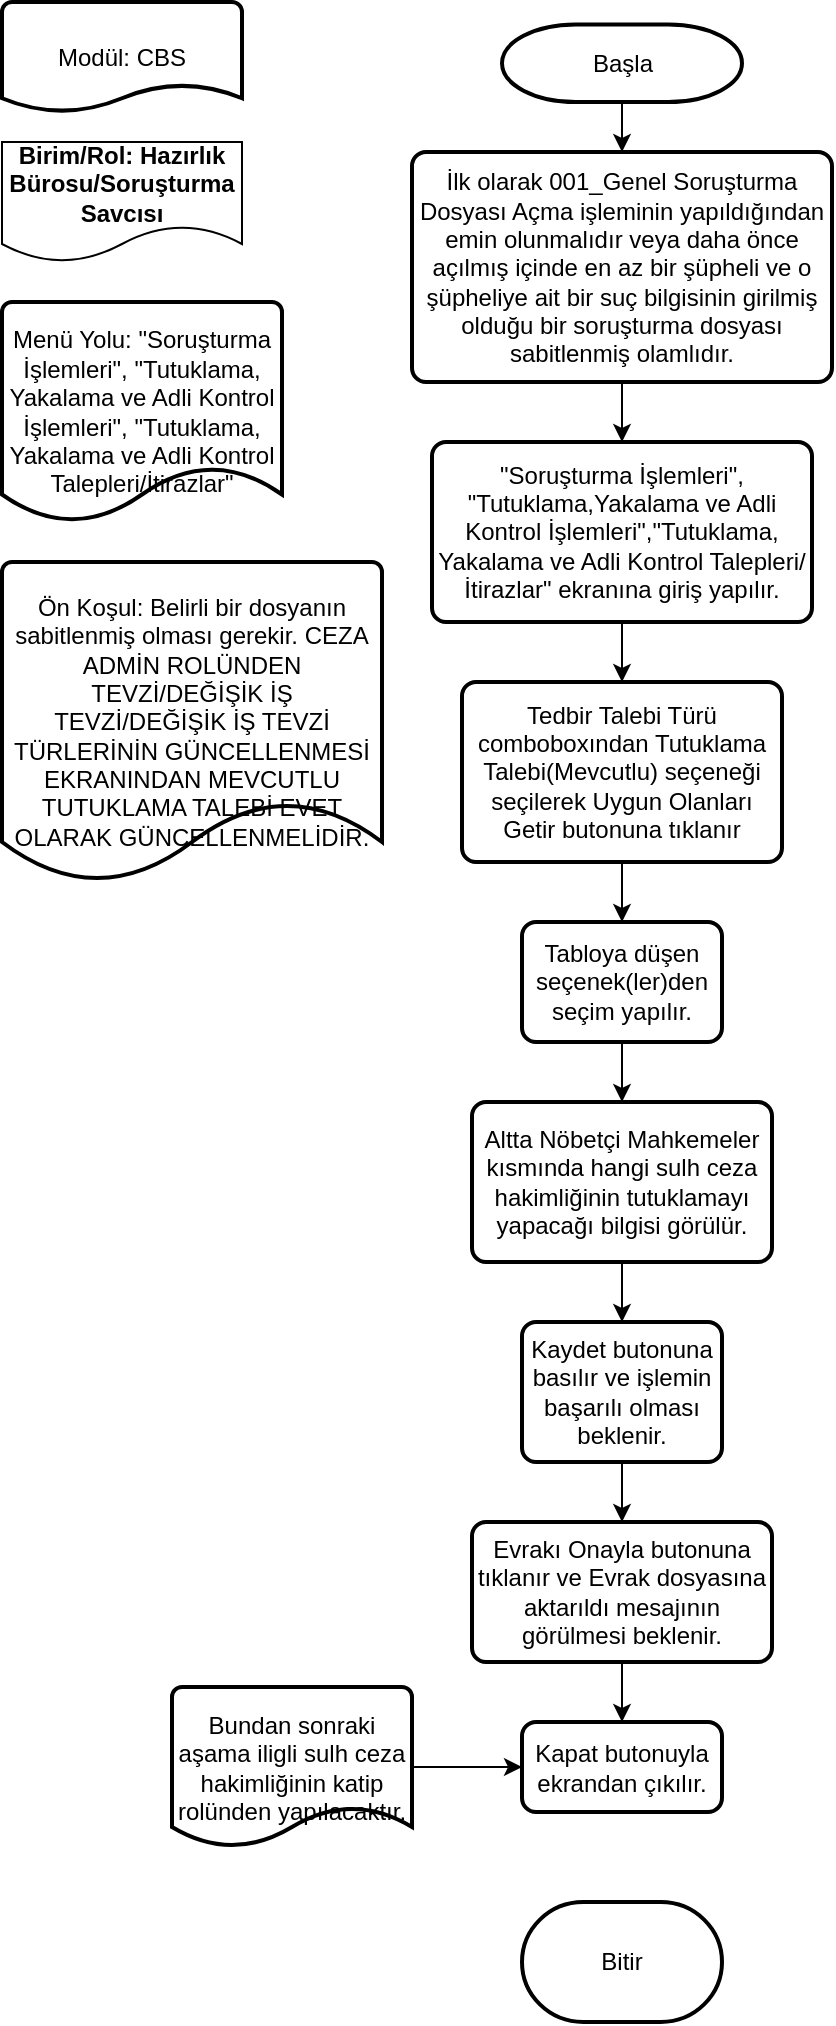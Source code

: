 <mxfile version="19.0.3" type="device"><diagram id="6a731a19-8d31-9384-78a2-239565b7b9f0" name="Page-1"><mxGraphModel dx="1422" dy="865" grid="1" gridSize="10" guides="1" tooltips="1" connect="1" arrows="1" fold="1" page="1" pageScale="1" pageWidth="583" pageHeight="827" background="none" math="0" shadow="0"><root><mxCell id="0"/><mxCell id="1" parent="0"/><mxCell id="rl2CpRahg8W0tYxoSGH3-19" style="edgeStyle=orthogonalEdgeStyle;rounded=0;orthogonalLoop=1;jettySize=auto;html=1;" parent="1" source="2" target="2LBjjgC7gKETEo_iw2IE-65" edge="1"><mxGeometry relative="1" as="geometry"/></mxCell><mxCell id="2" value="Başla" style="shape=mxgraph.flowchart.terminator;strokeWidth=2;gradientColor=none;gradientDirection=north;fontStyle=0;html=1;" parent="1" vertex="1"><mxGeometry x="260" y="21.25" width="120" height="38.75" as="geometry"/></mxCell><mxCell id="2LBjjgC7gKETEo_iw2IE-56" value="Modül: CBS" style="strokeWidth=2;html=1;shape=mxgraph.flowchart.document2;whiteSpace=wrap;size=0.25;" parent="1" vertex="1"><mxGeometry x="10" y="10" width="120" height="55" as="geometry"/></mxCell><mxCell id="2LBjjgC7gKETEo_iw2IE-58" value="Menü Yolu:&amp;nbsp;&quot;Soruşturma İşlemleri&quot;, &quot;Tutuklama, Yakalama ve Adli Kontrol İşlemleri&quot;, &quot;Tutuklama, Yakalama ve Adli Kontrol Talepleri/İtirazlar&quot;" style="strokeWidth=2;html=1;shape=mxgraph.flowchart.document2;whiteSpace=wrap;size=0.25;" parent="1" vertex="1"><mxGeometry x="10" y="160" width="140" height="110" as="geometry"/></mxCell><mxCell id="2LBjjgC7gKETEo_iw2IE-64" value="Ön Koşul: Belirli bir dosyanın sabitlenmiş olması gerekir. CEZA ADMİN ROLÜNDEN TEVZİ/DEĞİŞİK İŞ TEVZİ/DEĞİŞİK İŞ TEVZİ TÜRLERİNİN GÜNCELLENMESİ EKRANINDAN MEVCUTLU TUTUKLAMA TALEBİ EVET OLARAK GÜNCELLENMELİDİR." style="strokeWidth=2;html=1;shape=mxgraph.flowchart.document2;whiteSpace=wrap;size=0.25;" parent="1" vertex="1"><mxGeometry x="10" y="290" width="190" height="160" as="geometry"/></mxCell><mxCell id="rraC7BHPbMbqCI3wfnNz-2" style="edgeStyle=orthogonalEdgeStyle;rounded=0;orthogonalLoop=1;jettySize=auto;html=1;" edge="1" parent="1" source="2LBjjgC7gKETEo_iw2IE-65" target="rl2CpRahg8W0tYxoSGH3-11"><mxGeometry relative="1" as="geometry"/></mxCell><mxCell id="2LBjjgC7gKETEo_iw2IE-65" value="İlk olarak 001_Genel Soruşturma Dosyası Açma işleminin yapıldığından emin olunmalıdır veya daha önce açılmış içinde en az bir şüpheli ve o şüpheliye ait bir suç bilgisinin girilmiş olduğu bir soruşturma dosyası sabitlenmiş olamlıdır." style="rounded=1;whiteSpace=wrap;html=1;absoluteArcSize=1;arcSize=14;strokeWidth=2;" parent="1" vertex="1"><mxGeometry x="215" y="85" width="210" height="115" as="geometry"/></mxCell><mxCell id="2LBjjgC7gKETEo_iw2IE-72" value="Bitir" style="strokeWidth=2;html=1;shape=mxgraph.flowchart.terminator;whiteSpace=wrap;" parent="1" vertex="1"><mxGeometry x="270" y="960" width="100" height="60" as="geometry"/></mxCell><mxCell id="rl2CpRahg8W0tYxoSGH3-21" style="edgeStyle=orthogonalEdgeStyle;rounded=0;orthogonalLoop=1;jettySize=auto;html=1;exitX=0.5;exitY=1;exitDx=0;exitDy=0;" parent="1" source="rl2CpRahg8W0tYxoSGH3-11" target="rl2CpRahg8W0tYxoSGH3-12" edge="1"><mxGeometry relative="1" as="geometry"/></mxCell><mxCell id="rl2CpRahg8W0tYxoSGH3-11" value="&quot;Soruşturma İşlemleri&quot;, &quot;Tutuklama,Yakalama ve Adli Kontrol İşlemleri&quot;,&quot;Tutuklama, Yakalama ve Adli Kontrol Talepleri/İtirazlar&quot; ekranına giriş yapılır." style="rounded=1;whiteSpace=wrap;html=1;absoluteArcSize=1;arcSize=14;strokeWidth=2;" parent="1" vertex="1"><mxGeometry x="225" y="230" width="190" height="90" as="geometry"/></mxCell><mxCell id="rl2CpRahg8W0tYxoSGH3-22" style="edgeStyle=orthogonalEdgeStyle;rounded=0;orthogonalLoop=1;jettySize=auto;html=1;" parent="1" source="rl2CpRahg8W0tYxoSGH3-12" target="rl2CpRahg8W0tYxoSGH3-14" edge="1"><mxGeometry relative="1" as="geometry"/></mxCell><mxCell id="rl2CpRahg8W0tYxoSGH3-12" value="Tedbir Talebi Türü comboboxından Tutuklama Talebi(Mevcutlu) seçeneği seçilerek Uygun Olanları Getir butonuna tıklanır" style="rounded=1;whiteSpace=wrap;html=1;absoluteArcSize=1;arcSize=14;strokeWidth=2;" parent="1" vertex="1"><mxGeometry x="240" y="350" width="160" height="90" as="geometry"/></mxCell><mxCell id="rl2CpRahg8W0tYxoSGH3-23" style="edgeStyle=orthogonalEdgeStyle;rounded=0;orthogonalLoop=1;jettySize=auto;html=1;" parent="1" source="rl2CpRahg8W0tYxoSGH3-14" target="rl2CpRahg8W0tYxoSGH3-16" edge="1"><mxGeometry relative="1" as="geometry"/></mxCell><mxCell id="rl2CpRahg8W0tYxoSGH3-14" value="Tabloya düşen seçenek(ler)den seçim yapılır." style="rounded=1;whiteSpace=wrap;html=1;absoluteArcSize=1;arcSize=14;strokeWidth=2;" parent="1" vertex="1"><mxGeometry x="270" y="470" width="100" height="60" as="geometry"/></mxCell><mxCell id="rl2CpRahg8W0tYxoSGH3-24" style="edgeStyle=orthogonalEdgeStyle;rounded=0;orthogonalLoop=1;jettySize=auto;html=1;" parent="1" source="rl2CpRahg8W0tYxoSGH3-16" target="rl2CpRahg8W0tYxoSGH3-17" edge="1"><mxGeometry relative="1" as="geometry"/></mxCell><mxCell id="rl2CpRahg8W0tYxoSGH3-16" value="Altta Nöbetçi Mahkemeler kısmında hangi sulh ceza hakimliğinin tutuklamayı yapacağı bilgisi görülür." style="rounded=1;whiteSpace=wrap;html=1;absoluteArcSize=1;arcSize=14;strokeWidth=2;" parent="1" vertex="1"><mxGeometry x="245" y="560" width="150" height="80" as="geometry"/></mxCell><mxCell id="rl2CpRahg8W0tYxoSGH3-25" style="edgeStyle=orthogonalEdgeStyle;rounded=0;orthogonalLoop=1;jettySize=auto;html=1;" parent="1" source="rl2CpRahg8W0tYxoSGH3-17" target="rraC7BHPbMbqCI3wfnNz-3" edge="1"><mxGeometry relative="1" as="geometry"/></mxCell><mxCell id="rl2CpRahg8W0tYxoSGH3-17" value="Kaydet butonuna basılır ve işlemin başarılı olması beklenir." style="rounded=1;whiteSpace=wrap;html=1;absoluteArcSize=1;arcSize=14;strokeWidth=2;" parent="1" vertex="1"><mxGeometry x="270" y="670" width="100" height="70" as="geometry"/></mxCell><mxCell id="IGQ9hXYYFOQd8KrsHIN7-2" value="Birim/Rol: Hazırlık Bürosu/Soruşturma Savcısı" style="shape=document;whiteSpace=wrap;html=1;boundedLbl=1;fontStyle=1" parent="1" vertex="1"><mxGeometry x="10" y="80" width="120" height="60" as="geometry"/></mxCell><mxCell id="rraC7BHPbMbqCI3wfnNz-5" style="edgeStyle=orthogonalEdgeStyle;rounded=0;orthogonalLoop=1;jettySize=auto;html=1;" edge="1" parent="1" source="rraC7BHPbMbqCI3wfnNz-3" target="rraC7BHPbMbqCI3wfnNz-4"><mxGeometry relative="1" as="geometry"/></mxCell><mxCell id="rraC7BHPbMbqCI3wfnNz-3" value="Evrakı Onayla butonuna tıklanır ve Evrak dosyasına aktarıldı mesajının görülmesi beklenir." style="rounded=1;whiteSpace=wrap;html=1;absoluteArcSize=1;arcSize=14;strokeWidth=2;" vertex="1" parent="1"><mxGeometry x="245" y="770" width="150" height="70" as="geometry"/></mxCell><mxCell id="rraC7BHPbMbqCI3wfnNz-4" value="Kapat butonuyla ekrandan çıkılır." style="rounded=1;whiteSpace=wrap;html=1;absoluteArcSize=1;arcSize=14;strokeWidth=2;" vertex="1" parent="1"><mxGeometry x="270" y="870" width="100" height="45" as="geometry"/></mxCell><mxCell id="rraC7BHPbMbqCI3wfnNz-8" style="edgeStyle=orthogonalEdgeStyle;rounded=0;orthogonalLoop=1;jettySize=auto;html=1;" edge="1" parent="1" source="rraC7BHPbMbqCI3wfnNz-7" target="rraC7BHPbMbqCI3wfnNz-4"><mxGeometry relative="1" as="geometry"/></mxCell><mxCell id="rraC7BHPbMbqCI3wfnNz-7" value="Bundan sonraki aşama iligli sulh ceza hakimliğinin katip rolünden yapılacaktır." style="strokeWidth=2;html=1;shape=mxgraph.flowchart.document2;whiteSpace=wrap;size=0.25;" vertex="1" parent="1"><mxGeometry x="95" y="852.5" width="120" height="80" as="geometry"/></mxCell></root></mxGraphModel></diagram></mxfile>